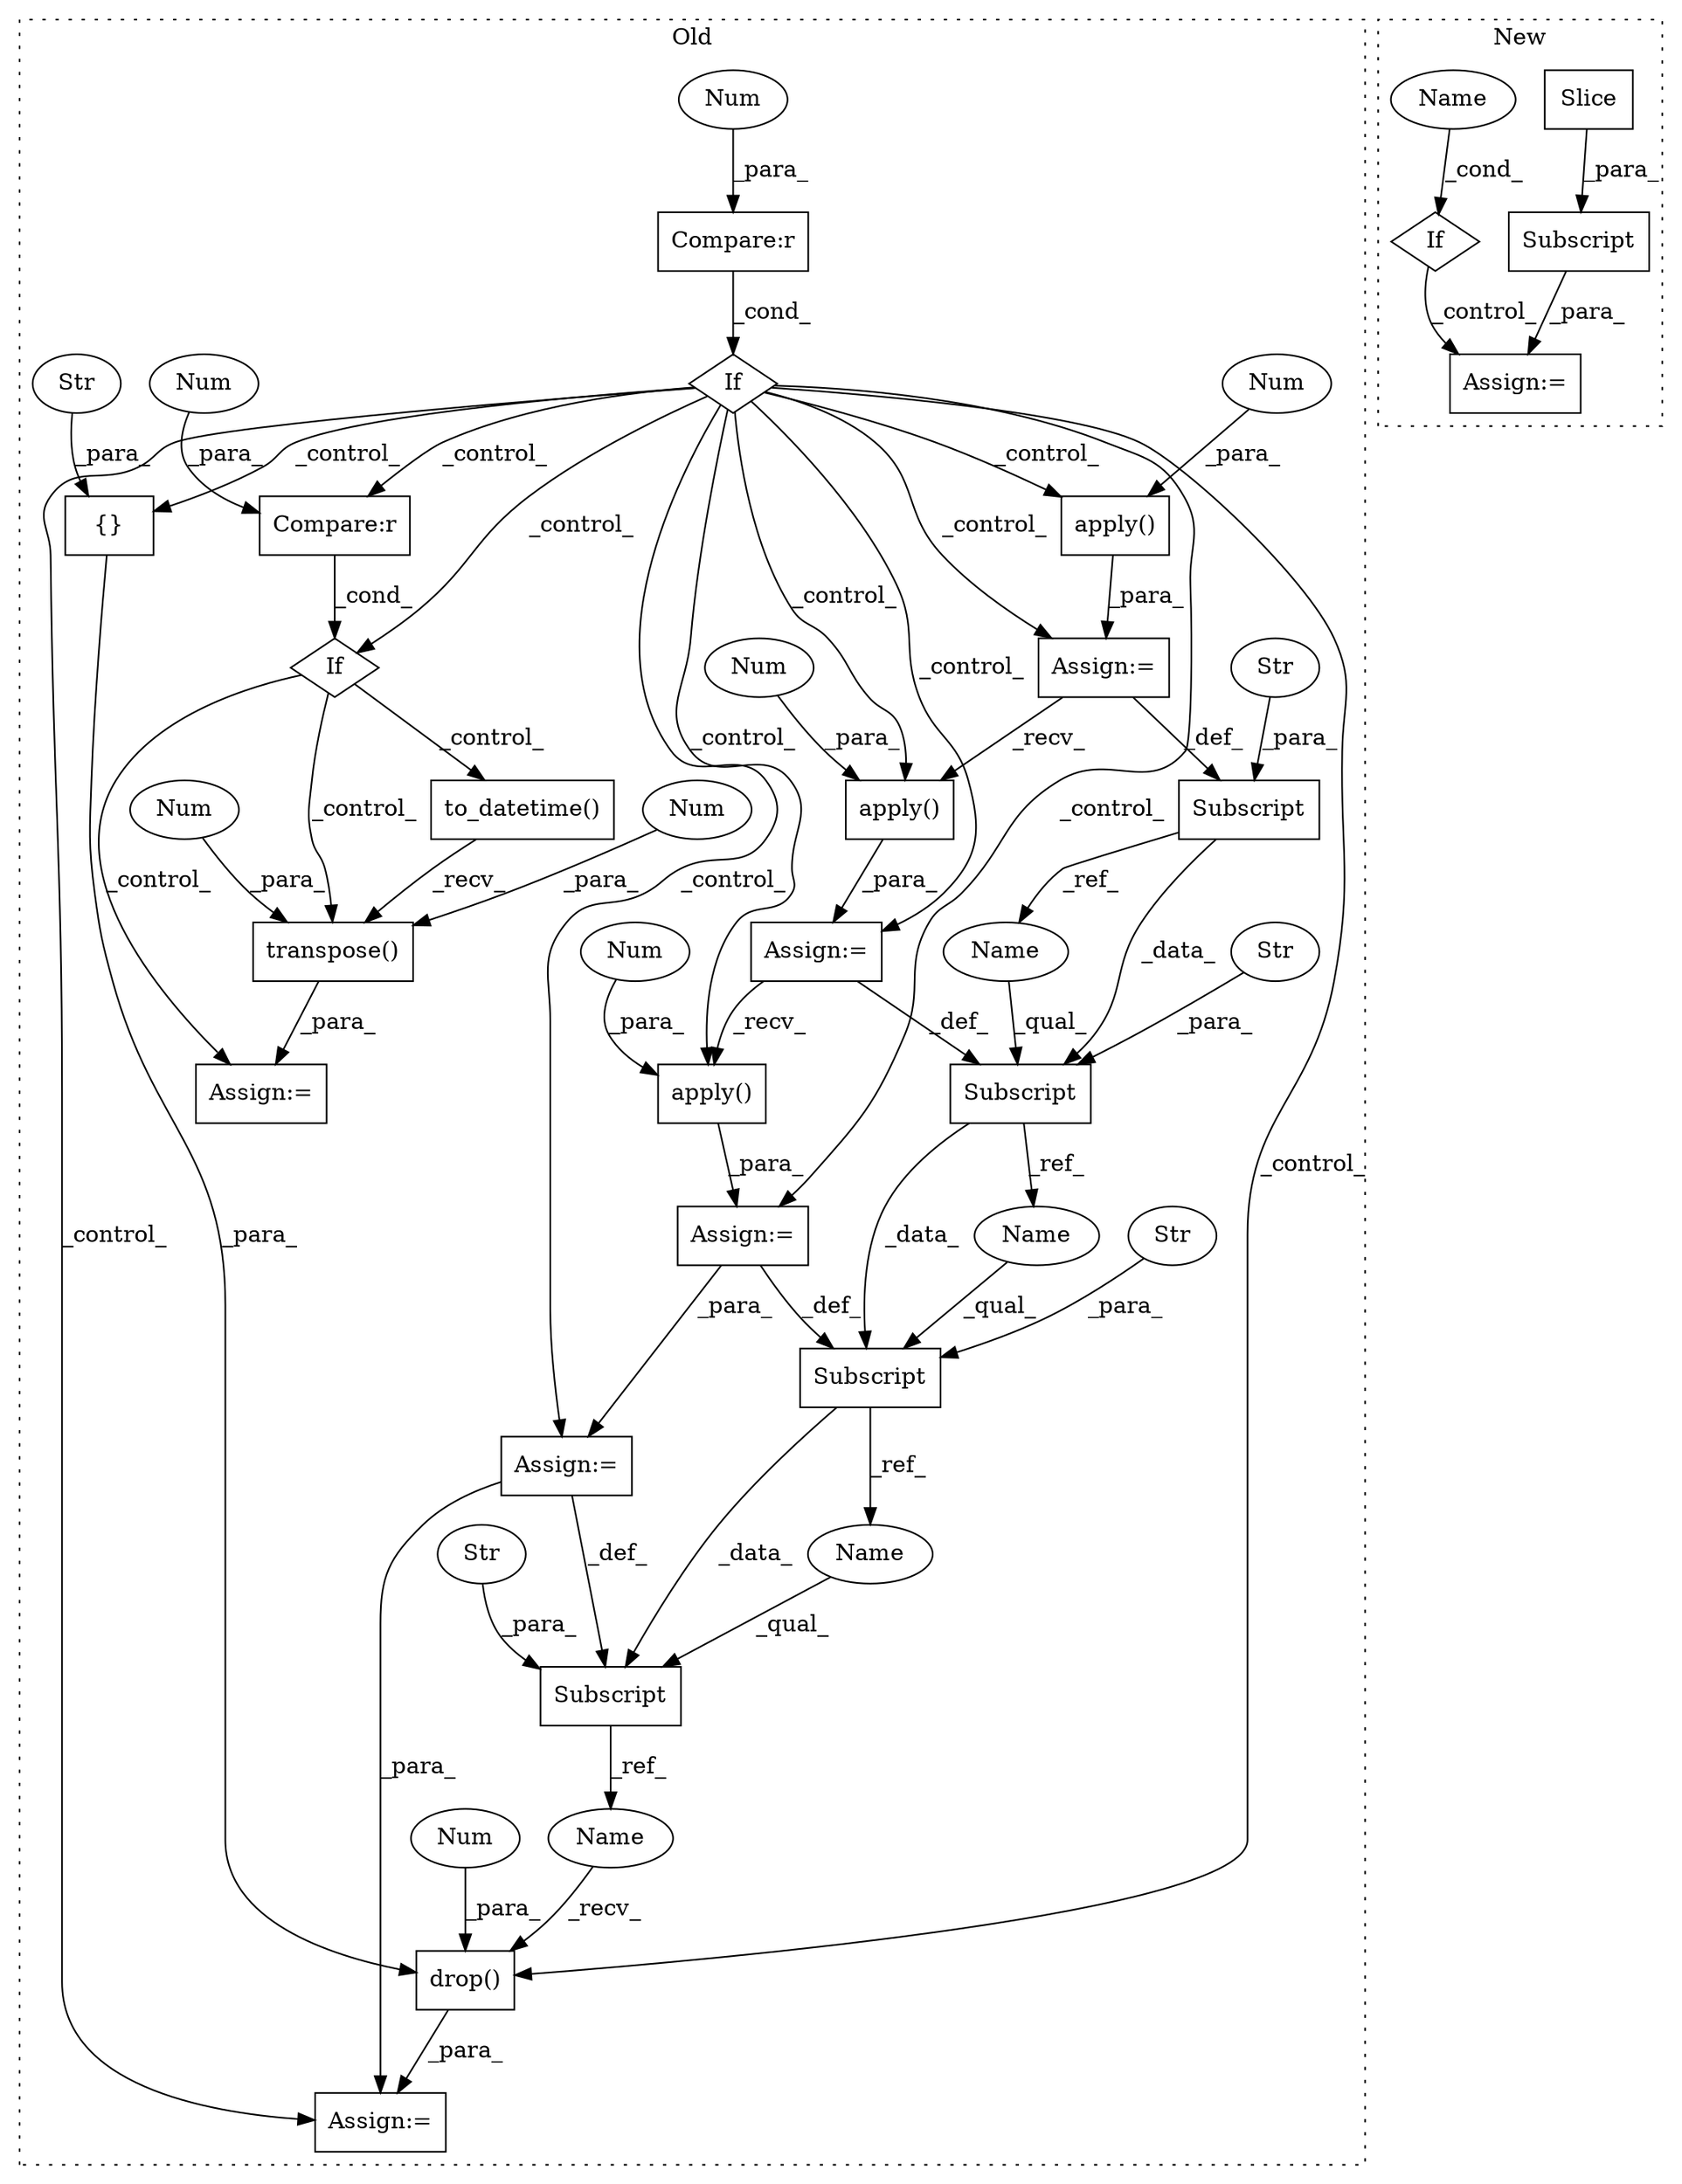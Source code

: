 digraph G {
subgraph cluster0 {
1 [label="drop()" a="75" s="9582,9606" l="14,1" shape="box"];
4 [label="Assign:=" a="68" s="9579" l="3" shape="box"];
5 [label="{}" a="59" s="9596,9603" l="1,0" shape="box"];
6 [label="Str" a="66" s="9597" l="6" shape="ellipse"];
8 [label="If" a="96" s="9233" l="3" shape="diamond"];
10 [label="Compare:r" a="40" s="9628" l="15" shape="box"];
11 [label="If" a="96" s="9628" l="0" shape="diamond"];
12 [label="Compare:r" a="40" s="9236" l="15" shape="box"];
13 [label="Subscript" a="63" s="9495,0" l="16,0" shape="box"];
14 [label="Str" a="66" s="9504" l="6" shape="ellipse"];
15 [label="Subscript" a="63" s="9413,0" l="19,0" shape="box"];
16 [label="Str" a="66" s="9422" l="9" shape="ellipse"];
17 [label="Subscript" a="63" s="9341,0" l="15,0" shape="box"];
18 [label="Str" a="66" s="9350" l="5" shape="ellipse"];
19 [label="Subscript" a="63" s="9265,0" l="17,0" shape="box"];
20 [label="Str" a="66" s="9274" l="7" shape="ellipse"];
22 [label="transpose()" a="75" s="9766,9790" l="21,1" shape="box"];
23 [label="Num" a="76" s="9642" l="1" shape="ellipse"];
24 [label="Num" a="76" s="9787" l="1" shape="ellipse"];
25 [label="to_datetime()" a="75" s="9684,9722" l="15,1" shape="box"];
26 [label="Num" a="76" s="9605" l="1" shape="ellipse"];
27 [label="Num" a="76" s="9789" l="1" shape="ellipse"];
28 [label="Num" a="76" s="9250" l="1" shape="ellipse"];
29 [label="Assign:=" a="68" s="9511" l="3" shape="box"];
30 [label="Assign:=" a="68" s="9763" l="3" shape="box"];
31 [label="Assign:=" a="68" s="9356" l="3" shape="box"];
32 [label="apply()" a="75" s="9285,9327" l="20,1" shape="box"];
33 [label="Num" a="76" s="9326" l="1" shape="ellipse"];
34 [label="apply()" a="75" s="9435,9481" l="20,1" shape="box"];
35 [label="Num" a="76" s="9480" l="1" shape="ellipse"];
36 [label="apply()" a="75" s="9359,9399" l="20,1" shape="box"];
37 [label="Num" a="76" s="9398" l="1" shape="ellipse"];
38 [label="Assign:=" a="68" s="9432" l="3" shape="box"];
39 [label="Assign:=" a="68" s="9282" l="3" shape="box"];
40 [label="Name" a="87" s="9413" l="8" shape="ellipse"];
41 [label="Name" a="87" s="9582" l="8" shape="ellipse"];
42 [label="Name" a="87" s="9341" l="8" shape="ellipse"];
43 [label="Name" a="87" s="9495" l="8" shape="ellipse"];
label = "Old";
style="dotted";
}
subgraph cluster1 {
2 [label="If" a="96" s="8627" l="3" shape="diamond"];
3 [label="Assign:=" a="68" s="8667" l="3" shape="box"];
7 [label="Subscript" a="63" s="8670,0" l="31,0" shape="box"];
9 [label="Slice" a="80" s="8685" l="15" shape="box"];
21 [label="Name" a="87" s="8630" l="12" shape="ellipse"];
label = "New";
style="dotted";
}
1 -> 4 [label="_para_"];
2 -> 3 [label="_control_"];
5 -> 1 [label="_para_"];
6 -> 5 [label="_para_"];
7 -> 3 [label="_para_"];
8 -> 10 [label="_control_"];
8 -> 34 [label="_control_"];
8 -> 4 [label="_control_"];
8 -> 39 [label="_control_"];
8 -> 1 [label="_control_"];
8 -> 29 [label="_control_"];
8 -> 31 [label="_control_"];
8 -> 32 [label="_control_"];
8 -> 11 [label="_control_"];
8 -> 36 [label="_control_"];
8 -> 38 [label="_control_"];
8 -> 5 [label="_control_"];
9 -> 7 [label="_para_"];
10 -> 11 [label="_cond_"];
11 -> 25 [label="_control_"];
11 -> 22 [label="_control_"];
11 -> 30 [label="_control_"];
12 -> 8 [label="_cond_"];
13 -> 41 [label="_ref_"];
14 -> 13 [label="_para_"];
15 -> 43 [label="_ref_"];
15 -> 13 [label="_data_"];
16 -> 15 [label="_para_"];
17 -> 15 [label="_data_"];
17 -> 40 [label="_ref_"];
18 -> 17 [label="_para_"];
19 -> 42 [label="_ref_"];
19 -> 17 [label="_data_"];
20 -> 19 [label="_para_"];
21 -> 2 [label="_cond_"];
22 -> 30 [label="_para_"];
23 -> 10 [label="_para_"];
24 -> 22 [label="_para_"];
25 -> 22 [label="_recv_"];
26 -> 1 [label="_para_"];
27 -> 22 [label="_para_"];
28 -> 12 [label="_para_"];
29 -> 4 [label="_para_"];
29 -> 13 [label="_def_"];
31 -> 17 [label="_def_"];
31 -> 34 [label="_recv_"];
32 -> 39 [label="_para_"];
33 -> 32 [label="_para_"];
34 -> 38 [label="_para_"];
35 -> 34 [label="_para_"];
36 -> 31 [label="_para_"];
37 -> 36 [label="_para_"];
38 -> 29 [label="_para_"];
38 -> 15 [label="_def_"];
39 -> 36 [label="_recv_"];
39 -> 19 [label="_def_"];
40 -> 15 [label="_qual_"];
41 -> 1 [label="_recv_"];
42 -> 17 [label="_qual_"];
43 -> 13 [label="_qual_"];
}